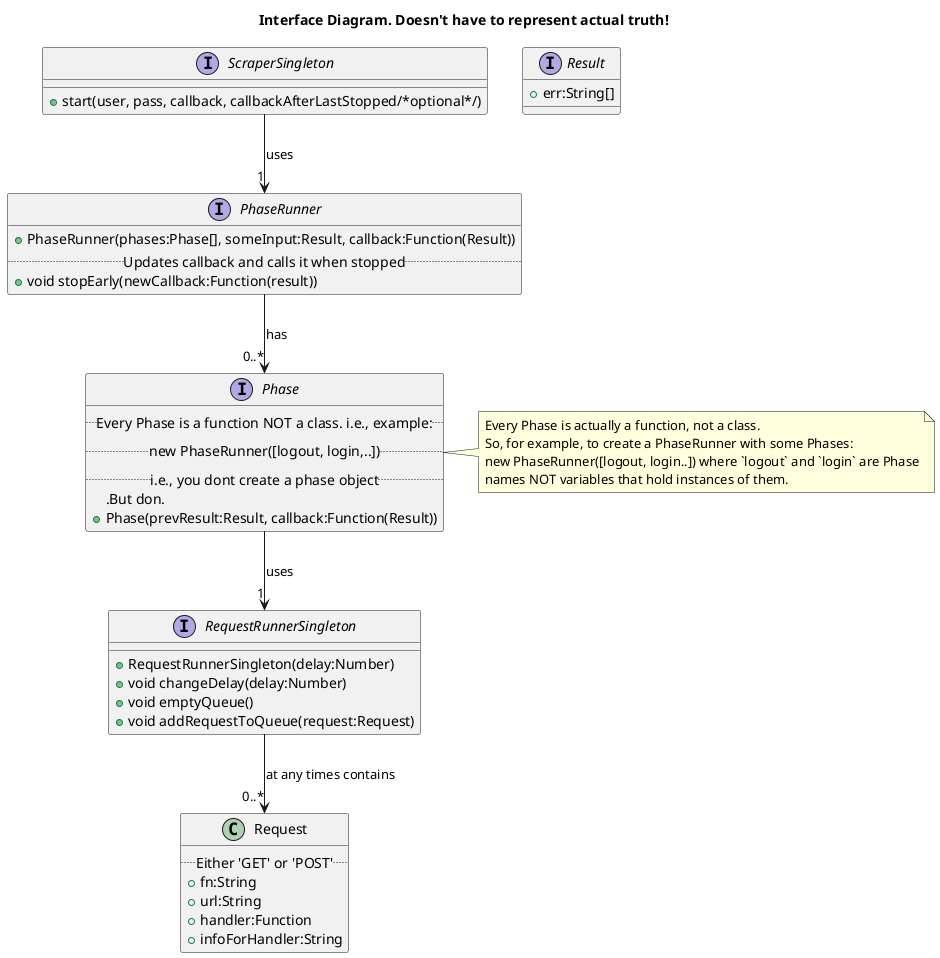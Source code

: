 ' The diagram uses PlantUML. A picture will always be saved with the same name.
' Interface diagram: i.e., a class diagram with only interfaces. My notation xD
' Please note that this is a conceptual model, implementation may differ. For
' example: I won't really create a class called Request, I'll just use objects.
' Also, may not resemble exactly the class diagram.
@startuml
  title Interface Diagram. Doesn't have to represent actual truth!
  RequestRunnerSingleton --> "0..*" Request : at any times contains
  PhaseRunner --> "0..*" Phase : has
  Phase --> "1" RequestRunnerSingleton : uses
  ScraperSingleton --> "1" PhaseRunner : uses
  class Request {
    ..Either 'GET' or 'POST'..
    +fn:String
    +url:String
    +handler:Function
    +infoForHandler:String
  }
  interface RequestRunnerSingleton {
    +RequestRunnerSingleton(delay:Number)
    +void changeDelay(delay:Number)
    +void emptyQueue()
    +void addRequestToQueue(request:Request)
  }
  interface Phase {
    ..Every Phase is a function NOT a class. i.e., example:..
    ..new PhaseRunner([logout, login,..])..
    ..i.e., you dont create a phase object..
    .But don.
    +Phase(prevResult:Result, callback:Function(Result))
  }
  note right of Phase
    Every Phase is actually a function, not a class.
    So, for example, to create a PhaseRunner with some Phases:
    new PhaseRunner([logout, login..]) where `logout` and `login` are Phase
    names NOT variables that hold instances of them.
  end note
  interface PhaseRunner {
    +PhaseRunner(phases:Phase[], someInput:Result, callback:Function(Result))
    ..Updates callback and calls it when stopped..
    +void stopEarly(newCallback:Function(result))
  }
  interface ScraperSingleton {
    +start(user, pass, callback, callbackAfterLastStopped/*optional*/)
  }
  interface Result {
    +err:String[]
  }
@enduml
